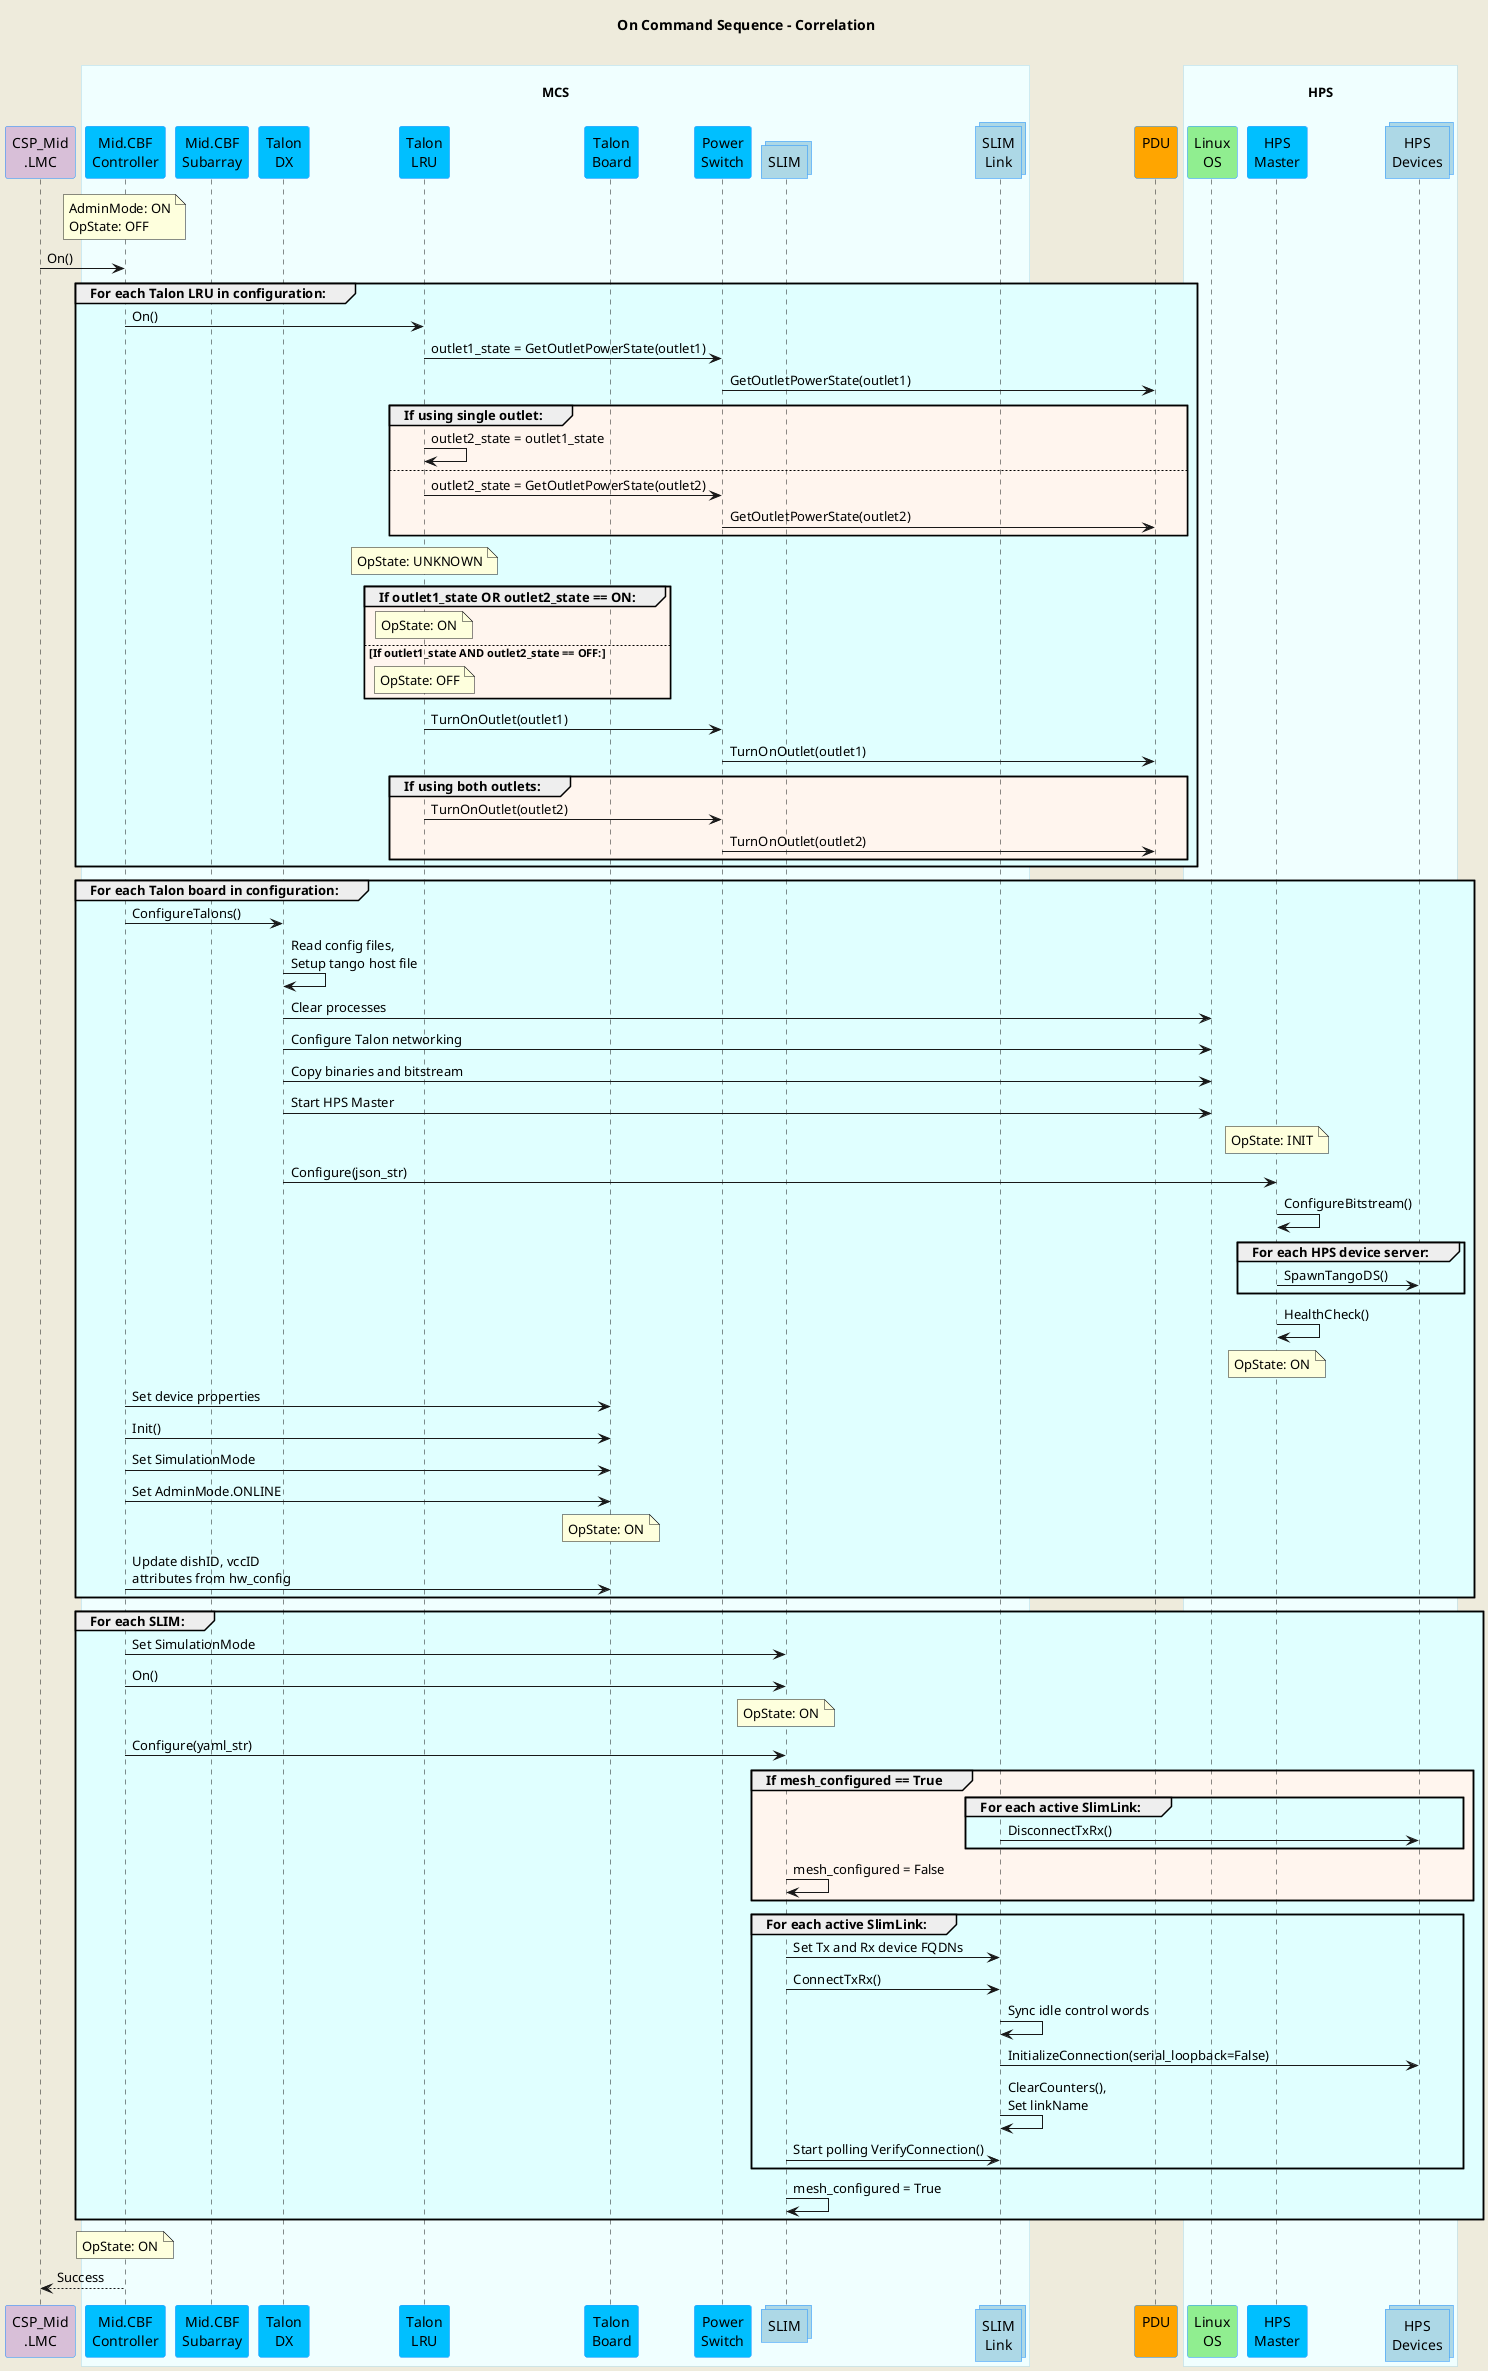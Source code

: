 @startuml
'https://plantuml.com/sequence-diagram
skinparam backgroundColor #EEEBDC
skinparam sequence {
ParticipantBorderColor DodgerBlue
ParticipantBackgroundColor DeepSkyBlue
ActorBorderColor DarkGreen
ActorBackgroundColor Green
BoxBorderColor LightBlue
BoxBackgroundColor #F0FFFF
}
skinparam collections {
  BackGroundColor LightBlue
  BorderColor DodgerBlue
}
skinparam database {
  BackgroundColor LightGreen
  BorderColor DarkGreen
}
title On Command Sequence - Correlation\n
participant "CSP_Mid\n.LMC" as lmc #Thistle
box "\nMCS\n"
  participant "Mid.CBF\nController" as controller
  participant "Mid.CBF\nSubarray" as subarray
  participant "Talon\nDX" as tdx
  participant "Talon\nLRU" as lru
  participant "Talon\nBoard" as talon_board
  participant "Power\nSwitch" as ps
  collections "SLIM" as slim
  collections "SLIM\nLink" as slimlink
end box
participant "PDU\n" as pdu #Orange
box "\nHPS\n"
  participant "Linux\nOS" as os #LightGreen
  participant "HPS\nMaster" as hpsmaster
  collections "HPS\nDevices" as hpsdevices
end box

note over controller            : AdminMode: ON\nOpState: OFF
lmc -> controller               : On()

group #LightCyan For each Talon LRU in configuration:
  controller    ->  lru         : On()
  lru           ->  ps          : outlet1_state = GetOutletPowerState(outlet1)
  ps            ->  pdu         : GetOutletPowerState(outlet1)
  group #SeaShell If using single outlet:
    lru         ->  lru         : outlet2_state = outlet1_state
  else
    lru         ->  ps          : outlet2_state = GetOutletPowerState(outlet2)
    ps          ->  pdu         : GetOutletPowerState(outlet2)
  end group

  note over lru                 : OpState: UNKNOWN
  group #SeaShell If outlet1_state OR outlet2_state == ON:
    note over lru               : OpState: ON
  else If outlet1_state AND outlet2_state == OFF:
    note over lru               : OpState: OFF
  end group

  lru           ->  ps          : TurnOnOutlet(outlet1)
  ps            ->  pdu         : TurnOnOutlet(outlet1)
  group #SeaShell If using both outlets:
    lru         ->  ps          : TurnOnOutlet(outlet2)
    ps          ->  pdu         : TurnOnOutlet(outlet2)
  end group
end group

group #LightCyan For each Talon board in configuration:
  controller    ->  tdx         : ConfigureTalons()
  tdx           ->  tdx         : Read config files,\nSetup tango host file
  tdx           ->  os          : Clear processes
  tdx           ->  os          : Configure Talon networking
  tdx           ->  os          : Copy binaries and bitstream
  tdx           ->  os          : Start HPS Master
  note over hpsmaster           : OpState: INIT
  tdx           ->  hpsmaster   : Configure(json_str)
  hpsmaster     ->  hpsmaster   : ConfigureBitstream()
  group #LightCyan For each HPS device server:
    hpsmaster  -> hpsdevices    : SpawnTangoDS()
  end group
  hpsmaster     ->  hpsmaster   : HealthCheck()
  note over hpsmaster           : OpState: ON

  controller    ->  talon_board : Set device properties
  controller    ->  talon_board : Init()
  controller    ->  talon_board : Set SimulationMode
  controller    ->  talon_board : Set AdminMode.ONLINE
  note over talon_board         : OpState: ON
  controller    ->  talon_board : Update dishID, vccID\nattributes from hw_config
end group

group #LightCyan For each SLIM:
  controller      ->  slim      : Set SimulationMode
  controller      ->  slim      : On()
  note over slim                : OpState: ON
  controller      ->  slim      : Configure(yaml_str)
  group #SeaShell If mesh_configured == True
    group #LightCyan For each active SlimLink:
      slimlink    -> hpsdevices : DisconnectTxRx()
    end group
    slim          ->  slim      : mesh_configured = False
  end group

  group #LightCyan For each active SlimLink:
    slim        ->  slimlink    : Set Tx and Rx device FQDNs
    slim        ->  slimlink    : ConnectTxRx()
    slimlink    ->  slimlink    : Sync idle control words
    slimlink    ->  hpsdevices  : InitializeConnection(serial_loopback=False)
    slimlink    ->  slimlink    : ClearCounters(),\nSet linkName
    slim        ->  slimlink    : Start polling VerifyConnection()
  end group
  slim          ->  slim        : mesh_configured = True
end group

note over controller            : OpState: ON

lmc           <--  controller   : Success

@enduml